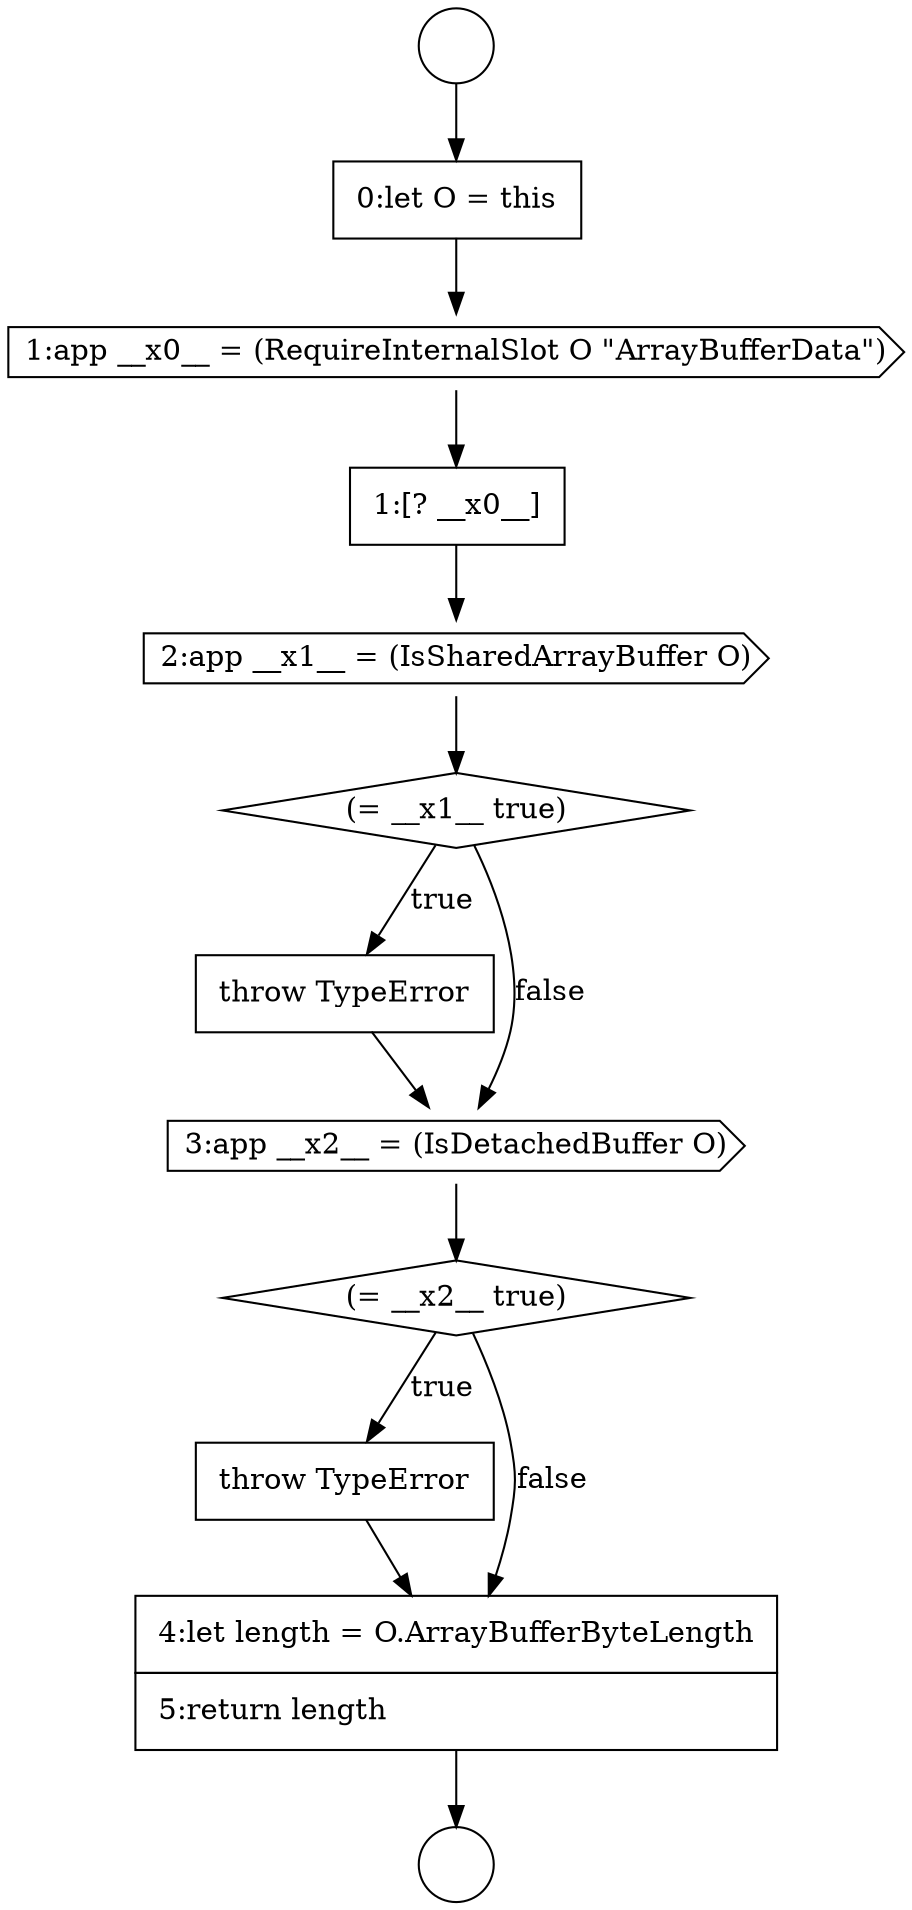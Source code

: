 digraph {
  node17143 [shape=none, margin=0, label=<<font color="black">
    <table border="0" cellborder="1" cellspacing="0" cellpadding="10">
      <tr><td align="left">throw TypeError</td></tr>
    </table>
  </font>> color="black" fillcolor="white" style=filled]
  node17136 [shape=circle label=" " color="black" fillcolor="white" style=filled]
  node17139 [shape=cds, label=<<font color="black">1:app __x0__ = (RequireInternalSlot O &quot;ArrayBufferData&quot;)</font>> color="black" fillcolor="white" style=filled]
  node17146 [shape=none, margin=0, label=<<font color="black">
    <table border="0" cellborder="1" cellspacing="0" cellpadding="10">
      <tr><td align="left">throw TypeError</td></tr>
    </table>
  </font>> color="black" fillcolor="white" style=filled]
  node17142 [shape=diamond, label=<<font color="black">(= __x1__ true)</font>> color="black" fillcolor="white" style=filled]
  node17138 [shape=none, margin=0, label=<<font color="black">
    <table border="0" cellborder="1" cellspacing="0" cellpadding="10">
      <tr><td align="left">0:let O = this</td></tr>
    </table>
  </font>> color="black" fillcolor="white" style=filled]
  node17141 [shape=cds, label=<<font color="black">2:app __x1__ = (IsSharedArrayBuffer O)</font>> color="black" fillcolor="white" style=filled]
  node17137 [shape=circle label=" " color="black" fillcolor="white" style=filled]
  node17147 [shape=none, margin=0, label=<<font color="black">
    <table border="0" cellborder="1" cellspacing="0" cellpadding="10">
      <tr><td align="left">4:let length = O.ArrayBufferByteLength</td></tr>
      <tr><td align="left">5:return length</td></tr>
    </table>
  </font>> color="black" fillcolor="white" style=filled]
  node17144 [shape=cds, label=<<font color="black">3:app __x2__ = (IsDetachedBuffer O)</font>> color="black" fillcolor="white" style=filled]
  node17140 [shape=none, margin=0, label=<<font color="black">
    <table border="0" cellborder="1" cellspacing="0" cellpadding="10">
      <tr><td align="left">1:[? __x0__]</td></tr>
    </table>
  </font>> color="black" fillcolor="white" style=filled]
  node17145 [shape=diamond, label=<<font color="black">(= __x2__ true)</font>> color="black" fillcolor="white" style=filled]
  node17139 -> node17140 [ color="black"]
  node17144 -> node17145 [ color="black"]
  node17146 -> node17147 [ color="black"]
  node17140 -> node17141 [ color="black"]
  node17145 -> node17146 [label=<<font color="black">true</font>> color="black"]
  node17145 -> node17147 [label=<<font color="black">false</font>> color="black"]
  node17143 -> node17144 [ color="black"]
  node17142 -> node17143 [label=<<font color="black">true</font>> color="black"]
  node17142 -> node17144 [label=<<font color="black">false</font>> color="black"]
  node17147 -> node17137 [ color="black"]
  node17141 -> node17142 [ color="black"]
  node17138 -> node17139 [ color="black"]
  node17136 -> node17138 [ color="black"]
}
